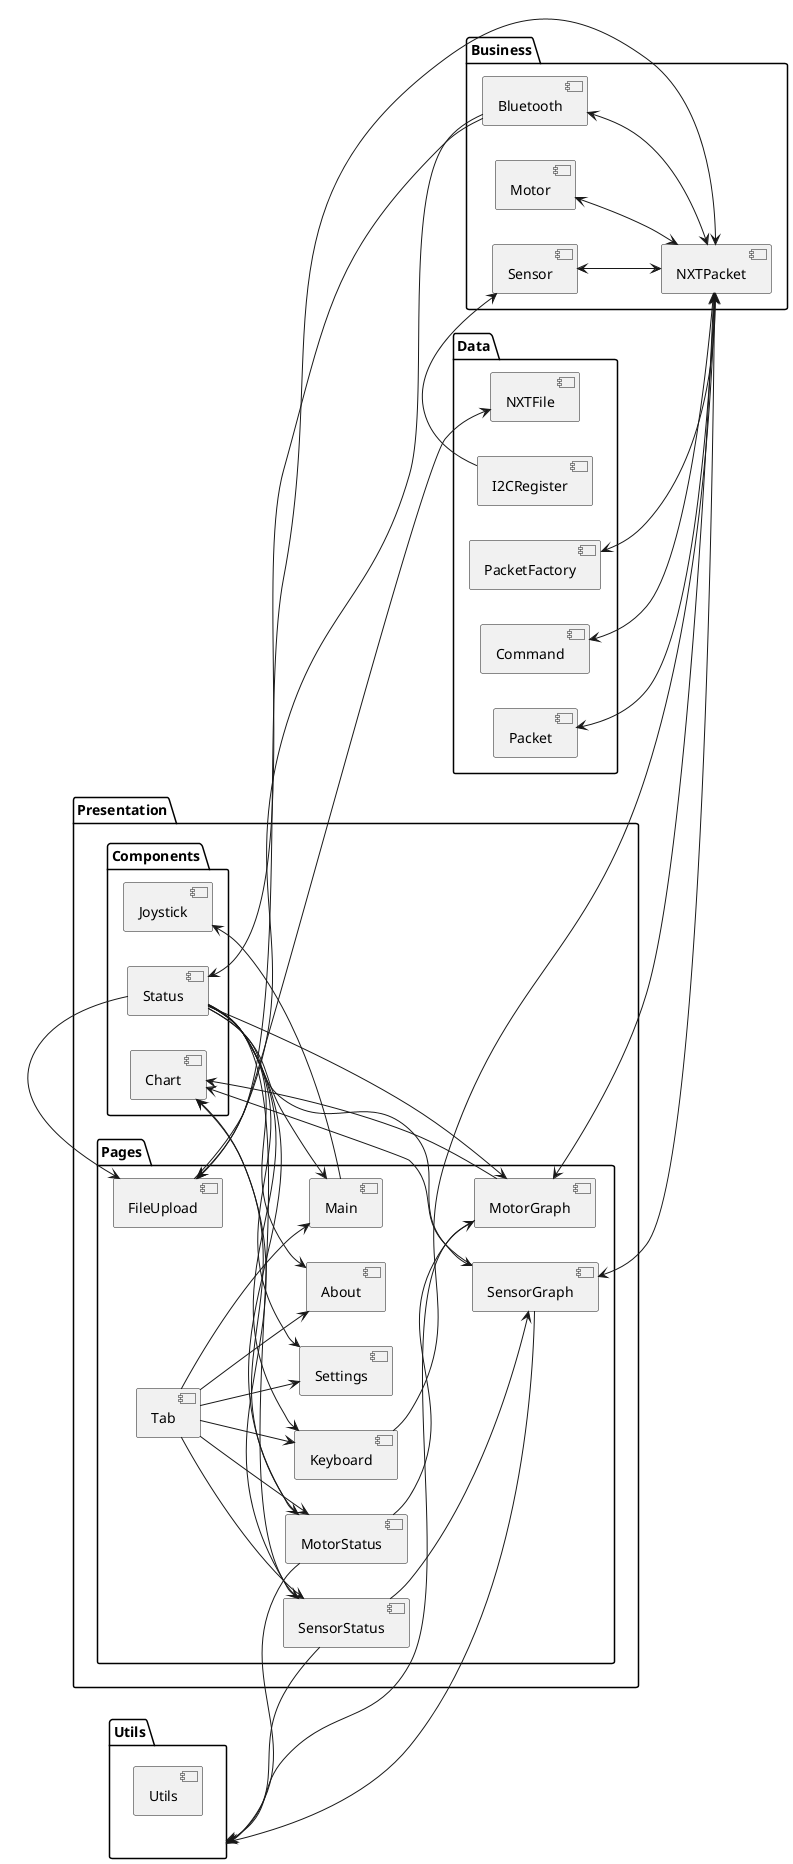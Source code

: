 @startuml architecture
left to right direction

package "Presentation" {
    package "Pages" {
        [Main]
        [Tab]
        [About]
        [FileUpload]
        [Keyboard]
        [MotorStatus]
        [SensorStatus]
        [MotorGraph]
        [SensorGraph]
        [Settings]
    }
    package "Components" {
        [Status]
        [Chart]
        [Joystick]
    }
}

package "Business" {
    [Bluetooth]
    [NXTPacket]
    [Motor]
    [Sensor]
}


package "Utils" {
    component util as "Utils"
}
package "Data" {
    [I2CRegister]
    [NXTFile]
    [Command]
    [Packet]
    [PacketFactory]
}

Tab --> Main
Tab --> About
Tab --> Keyboard
Tab --> Settings
Tab --> SensorStatus
Tab --> MotorStatus
Status --> Main
Status --> About
Status --> Keyboard
Status --> Settings
Status --> SensorStatus
Status --> MotorStatus
Status --> MotorGraph
Status --> SensorGraph
Status --> FileUpload
Utils <-- MotorGraph
Utils <-- SensorGraph
Utils <-- SensorStatus
Utils <-- MotorStatus
MotorStatus --> MotorGraph
SensorStatus --> SensorGraph
Keyboard --> NXTPacket
MotorGraph <--> NXTPacket
SensorGraph <--> NXTPacket
Bluetooth <--> NXTPacket
Motor <--> NXTPacket
Sensor <--> NXTPacket
FileUpload <--> NXTPacket
FileUpload <- Bluetooth
Status <-- Bluetooth
Joystick <-- Main
Sensor <-- I2CRegister
NXTFile <-- FileUpload
Command <-- NXTPacket
Packet <-- NXTPacket
PacketFactory <--> NXTPacket
Chart <-- MotorStatus
Chart <-- SensorStatus
Chart <-- MotorGraph
Chart <-- SensorGraph

@enduml